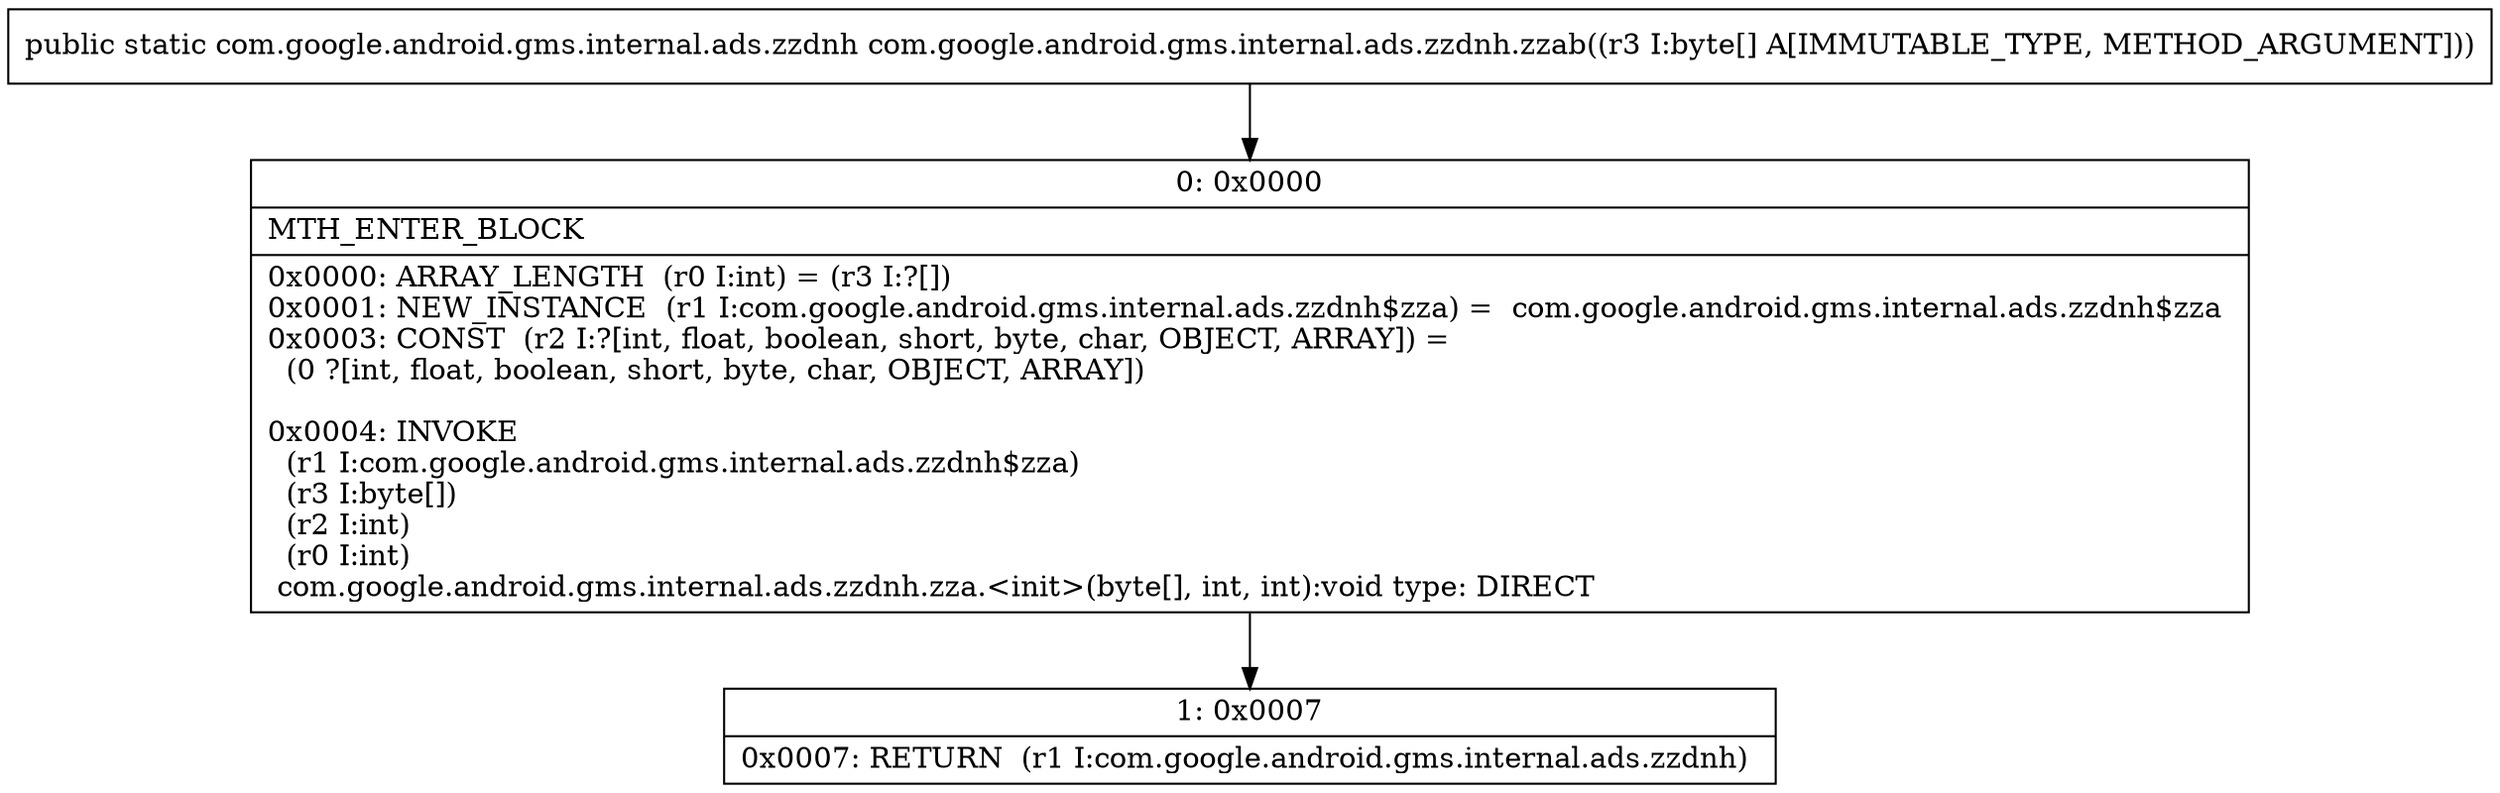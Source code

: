 digraph "CFG forcom.google.android.gms.internal.ads.zzdnh.zzab([B)Lcom\/google\/android\/gms\/internal\/ads\/zzdnh;" {
Node_0 [shape=record,label="{0\:\ 0x0000|MTH_ENTER_BLOCK\l|0x0000: ARRAY_LENGTH  (r0 I:int) = (r3 I:?[]) \l0x0001: NEW_INSTANCE  (r1 I:com.google.android.gms.internal.ads.zzdnh$zza) =  com.google.android.gms.internal.ads.zzdnh$zza \l0x0003: CONST  (r2 I:?[int, float, boolean, short, byte, char, OBJECT, ARRAY]) = \l  (0 ?[int, float, boolean, short, byte, char, OBJECT, ARRAY])\l \l0x0004: INVOKE  \l  (r1 I:com.google.android.gms.internal.ads.zzdnh$zza)\l  (r3 I:byte[])\l  (r2 I:int)\l  (r0 I:int)\l com.google.android.gms.internal.ads.zzdnh.zza.\<init\>(byte[], int, int):void type: DIRECT \l}"];
Node_1 [shape=record,label="{1\:\ 0x0007|0x0007: RETURN  (r1 I:com.google.android.gms.internal.ads.zzdnh) \l}"];
MethodNode[shape=record,label="{public static com.google.android.gms.internal.ads.zzdnh com.google.android.gms.internal.ads.zzdnh.zzab((r3 I:byte[] A[IMMUTABLE_TYPE, METHOD_ARGUMENT])) }"];
MethodNode -> Node_0;
Node_0 -> Node_1;
}

